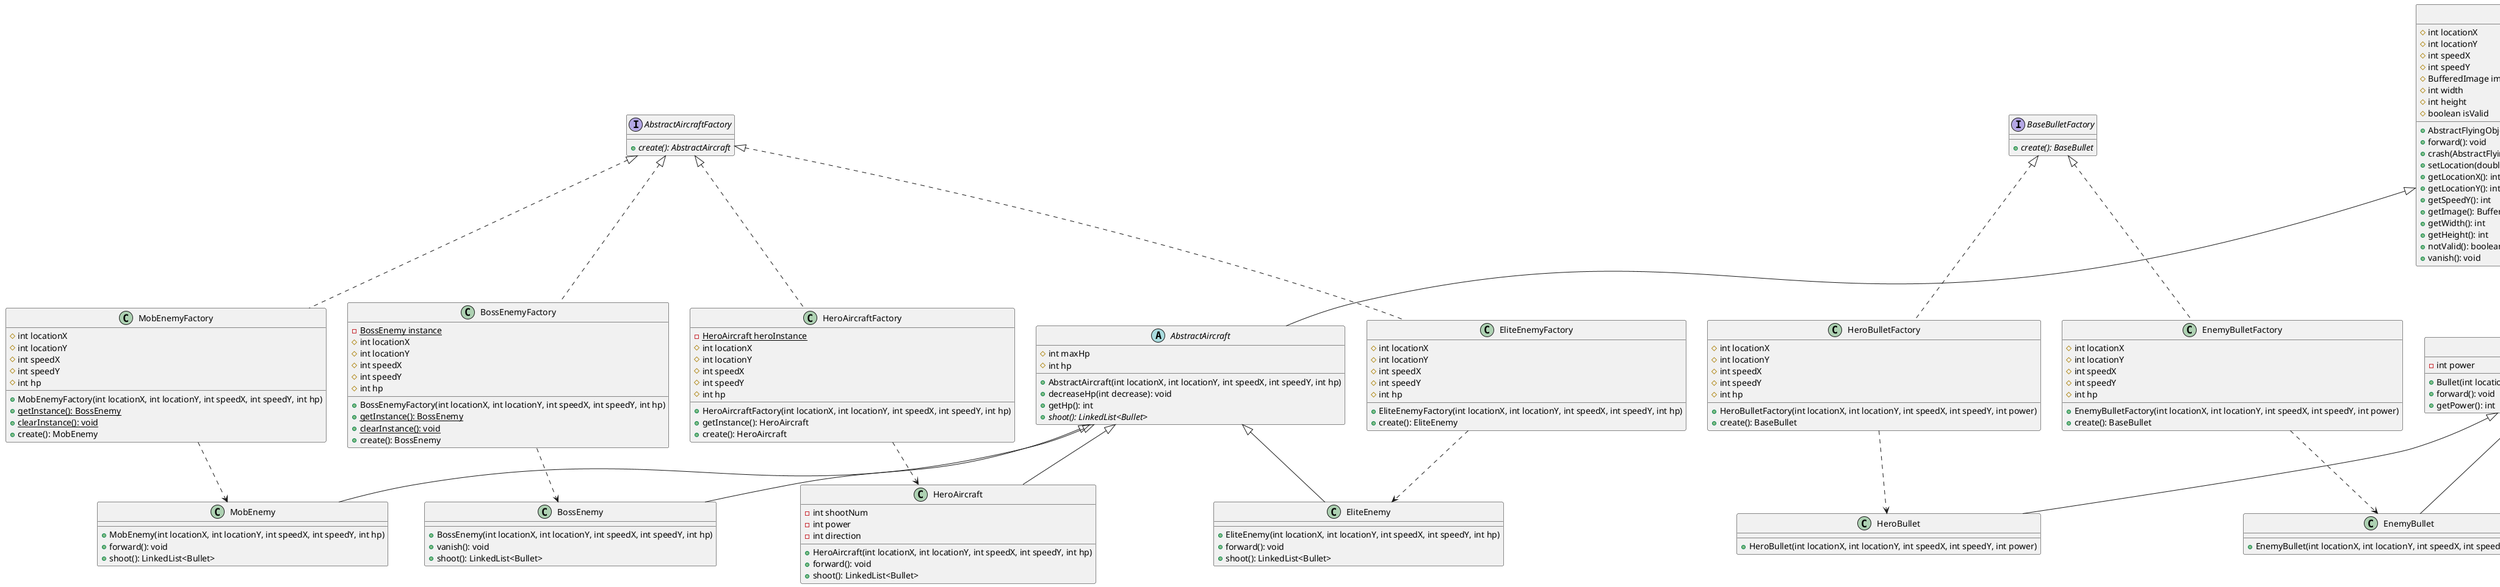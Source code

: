 @startuml
'https: //plantuml.com/class-diagram

abstract class AbstractFlyingObject {
    # int locationX
    # int locationY
    # int speedX
    # int speedY
    # BufferedImage image
    # int width
    # int height
    # boolean isValid

    + AbstractFlyingObject(int locationX, int locationY, int speedX, int speedY)
    + forward(): void
    + crash(AbstractFlyingObject flyingObject): boolean
    + setLocation(double locationX, double locationY): void
    + getLocationX(): int
    + getLocationY(): int
    + getSpeedY(): int
    + getImage(): BufferedImage
    + getWidth(): int
    + getHeight(): int
    + notValid(): boolean
    + vanish(): void
}
abstract class AbstractAircraft extends AbstractFlyingObject {
	# int maxHp
    # int hp
    + AbstractAircraft(int locationX, int locationY, int speedX, int speedY, int hp)
    + decreaseHp(int decrease): void
    + getHp(): int
    + {abstract} shoot(): LinkedList<Bullet>
 }

abstract class BaseBullet extends AbstractFlyingObject {
    - int power
    + Bullet(int locationX, int locationY, int speedX, int speedY, int power)
    + forward(): void
	+ getPower(): int
}

class HeroAircraft extends AbstractAircraft {
    - int shootNum
    - int power
    - int direction
    + HeroAircraft(int locationX, int locationY, int speedX, int speedY, int hp)
    + forward(): void
    + shoot(): LinkedList<Bullet>
}

class MobEnemy extends AbstractAircraft {
    + MobEnemy(int locationX, int locationY, int speedX, int speedY, int hp)
    + forward(): void
    + shoot(): LinkedList<Bullet>
}

class EliteEnemy extends AbstractAircraft {
    + EliteEnemy(int locationX, int locationY, int speedX, int speedY, int hp)
    + forward(): void
    + shoot(): LinkedList<Bullet>
}

class BossEnemy extends AbstractAircraft {
    + BossEnemy(int locationX, int locationY, int speedX, int speedY, int hp)
    + vanish(): void
    + shoot(): LinkedList<Bullet>
}

class HeroBullet extends BaseBullet {
    + HeroBullet(int locationX, int locationY, int speedX, int speedY, int power)
}

class EnemyBullet extends BaseBullet {
    + EnemyBullet(int locationX, int locationY, int speedX, int speedY, int power)
}

abstract class AbstractProp extends AbstractFlyingObject {
    - int power
    + AbstractProp(int locationX, int locationY, int speedX, int speedY)
    + forward(): void
	+ {abstract} handleAircrafts(List<AbstractAircraft> enemyAircrafts): void
}

class BloodProp extends AbstractProp {
    # int increaseHp
    + BloodProp(int locationX, int locationY, int speedX, int speedY, int increaseHp)
    + handleAircrafts(List<AbstractAircraft> enemyAircrafts): void
}

class BombProp extends AbstractProp {
    + BombProp(int locationX, int locationY, int speedX, int speedY)
    + handleAircrafts(List<AbstractAircraft> enemyAircrafts): void
}

class BulletProp extends AbstractProp {
    + BulletProp(int locationX, int locationY, int speedX, int speedY)
    + handleAircrafts(List<AbstractAircraft> enemyAircrafts): void
}

interface AbstractAircraftFactory {
    + {abstract} create(): AbstractAircraft
}

class HeroAircraftFactory implements AbstractAircraftFactory {
    - {static} HeroAircraft heroInstance
    # int locationX
    # int locationY
    # int speedX
    # int speedY
    # int hp
    + HeroAircraftFactory(int locationX, int locationY, int speedX, int speedY, int hp)
    + getInstance(): HeroAircraft
    + create(): HeroAircraft
}
HeroAircraftFactory ..> HeroAircraft

class BossEnemyFactory implements AbstractAircraftFactory {
    - {static} BossEnemy instance
    # int locationX
    # int locationY
    # int speedX
    # int speedY
    # int hp
    + BossEnemyFactory(int locationX, int locationY, int speedX, int speedY, int hp)
    + {static} getInstance(): BossEnemy
    + {static} clearInstance(): void
    + create(): BossEnemy
}
BossEnemyFactory ..> BossEnemy

class EliteEnemyFactory implements AbstractAircraftFactory {
    # int locationX
    # int locationY
    # int speedX
    # int speedY
    # int hp
    + EliteEnemyFactory(int locationX, int locationY, int speedX, int speedY, int hp)
    + create(): EliteEnemy
}
EliteEnemyFactory ..> EliteEnemy

class MobEnemyFactory implements AbstractAircraftFactory {
    # int locationX
    # int locationY
    # int speedX
    # int speedY
    # int hp
    + MobEnemyFactory(int locationX, int locationY, int speedX, int speedY, int hp)
    + {static} getInstance(): BossEnemy
    + {static} clearInstance(): void
    + create(): MobEnemy
}
MobEnemyFactory ..> MobEnemy

interface BaseBulletFactory {
    + {abstract} create(): BaseBullet
}

class EnemyBulletFactory implements BaseBulletFactory {
    # int locationX
    # int locationY
    # int speedX
    # int speedY
    # int hp
    + EnemyBulletFactory(int locationX, int locationY, int speedX, int speedY, int power)
    + create(): BaseBullet
}
EnemyBulletFactory ..> EnemyBullet

class HeroBulletFactory implements BaseBulletFactory {
    # int locationX
    # int locationY
    # int speedX
    # int speedY
    # int hp
    + HeroBulletFactory(int locationX, int locationY, int speedX, int speedY, int power)
    + create(): BaseBullet
}
HeroBulletFactory ..> HeroBullet

interface AbstractPropFactory {
    + {abstract} create(): AbstractProp
}

class BloodPropFactory implements AbstractPropFactory {
    # int locationX
    # int locationY
    # int speedX
    # int speedY
    # int increaseHp
    + BloodPropFactory(int locationX, int locationY, int speedX, int speedY, int increaseHp)
    + create(): BloodProp
}
BloodPropFactory ..> BloodProp

class BombPropFactory implements AbstractPropFactory {
    # int locationX
    # int locationY
    # int speedX
    # int speedY
    + BloodPropFactory(int locationX, int locationY, int speedX, int speedY)
    + create(): BombProp
}
BombPropFactory ..> BombProp

class BulletPropFactory implements AbstractPropFactory {
    # int locationX
    # int locationY
    # int speedX
    # int speedY
    + BulletPropFactory(int locationX, int locationY, int speedX, int speedY)
    + create(): BulletProp
}
BulletPropFactory ..> BulletProp

@enduml